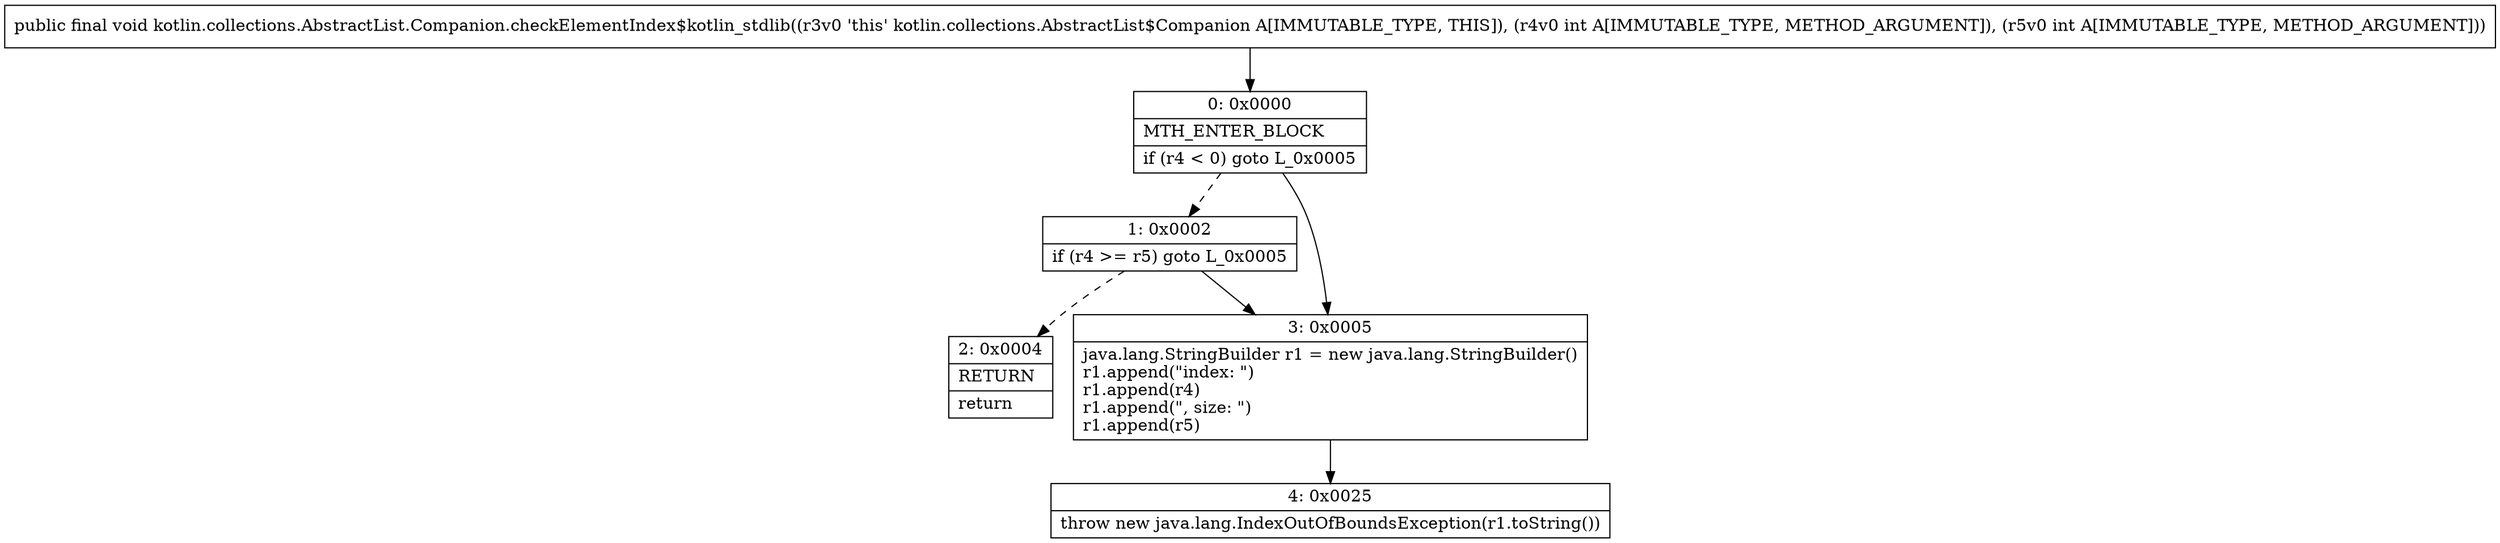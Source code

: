 digraph "CFG forkotlin.collections.AbstractList.Companion.checkElementIndex$kotlin_stdlib(II)V" {
Node_0 [shape=record,label="{0\:\ 0x0000|MTH_ENTER_BLOCK\l|if (r4 \< 0) goto L_0x0005\l}"];
Node_1 [shape=record,label="{1\:\ 0x0002|if (r4 \>= r5) goto L_0x0005\l}"];
Node_2 [shape=record,label="{2\:\ 0x0004|RETURN\l|return\l}"];
Node_3 [shape=record,label="{3\:\ 0x0005|java.lang.StringBuilder r1 = new java.lang.StringBuilder()\lr1.append(\"index: \")\lr1.append(r4)\lr1.append(\", size: \")\lr1.append(r5)\l}"];
Node_4 [shape=record,label="{4\:\ 0x0025|throw new java.lang.IndexOutOfBoundsException(r1.toString())\l}"];
MethodNode[shape=record,label="{public final void kotlin.collections.AbstractList.Companion.checkElementIndex$kotlin_stdlib((r3v0 'this' kotlin.collections.AbstractList$Companion A[IMMUTABLE_TYPE, THIS]), (r4v0 int A[IMMUTABLE_TYPE, METHOD_ARGUMENT]), (r5v0 int A[IMMUTABLE_TYPE, METHOD_ARGUMENT])) }"];
MethodNode -> Node_0;
Node_0 -> Node_1[style=dashed];
Node_0 -> Node_3;
Node_1 -> Node_2[style=dashed];
Node_1 -> Node_3;
Node_3 -> Node_4;
}

